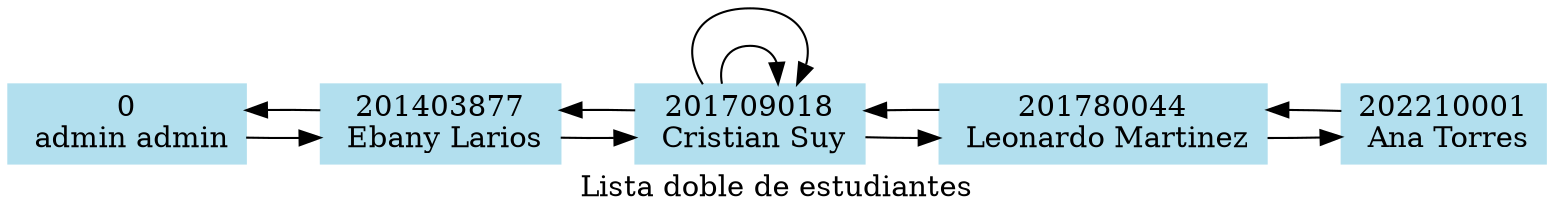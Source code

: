 digraph G {
rankdir=LR;
node [shape=record];
node [color=lightblue2, style=filled];
edge [color=black];
label = "Lista doble de estudiantes";
0[label="0\n admin admin"];
201403877[label="201403877\n Ebany Larios"];
201709018[label="201709018\n Cristian Suy"];
201709018[label="201709018\n Cristian Suy"];
201780044[label="201780044\n Leonardo Martinez"];
202210001[label="202210001\n Ana Torres"];
0->201403877;
201403877->201709018;
201403877->0;
201709018->201709018;
201709018->201403877;
201709018->201780044;
201709018->201709018;
201780044->202210001;
201780044->201709018;
202210001->201780044;
}